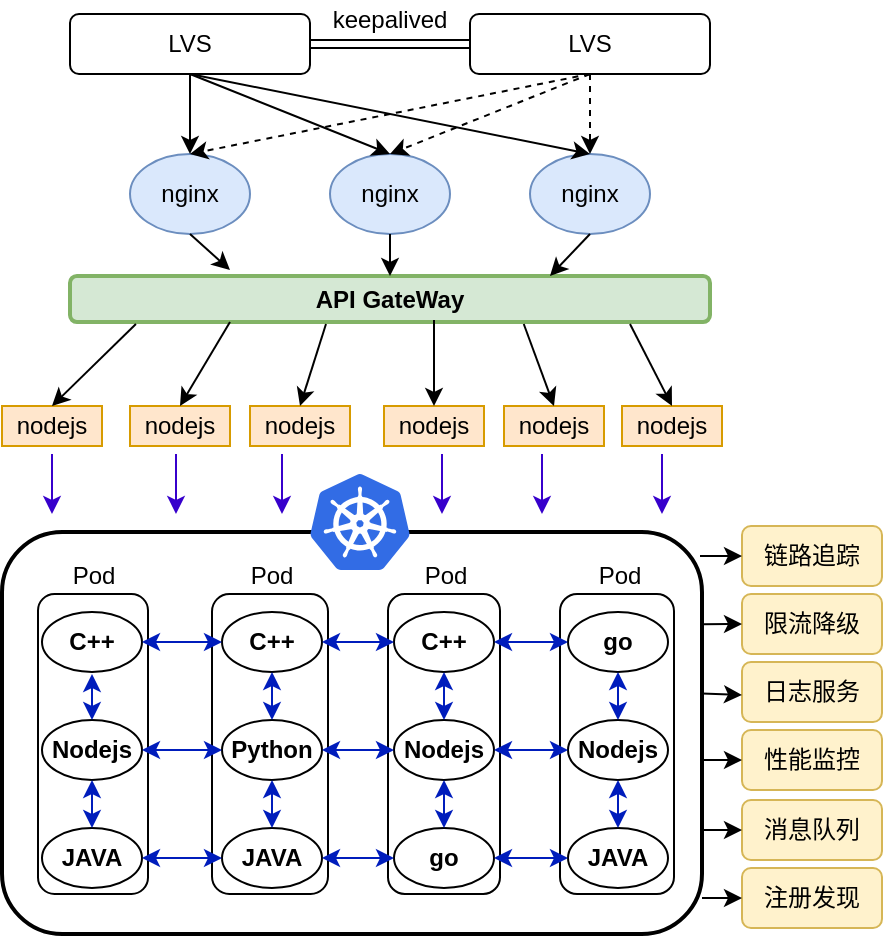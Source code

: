 <mxfile version="14.7.6" type="github">
  <diagram id="G6n_RN8hPcjFfGTwde5l" name="第 1 页">
    <mxGraphModel dx="1422" dy="762" grid="1" gridSize="10" guides="1" tooltips="1" connect="1" arrows="1" fold="1" page="1" pageScale="1" pageWidth="827" pageHeight="1169" math="0" shadow="0">
      <root>
        <mxCell id="0" />
        <mxCell id="1" parent="0" />
        <mxCell id="Mq0KSwzrodGalVTR2X-r-3" style="edgeStyle=orthogonalEdgeStyle;shape=link;rounded=0;orthogonalLoop=1;jettySize=auto;html=1;exitX=1;exitY=0.5;exitDx=0;exitDy=0;entryX=0;entryY=0.5;entryDx=0;entryDy=0;" edge="1" parent="1" source="Mq0KSwzrodGalVTR2X-r-1" target="Mq0KSwzrodGalVTR2X-r-2">
          <mxGeometry relative="1" as="geometry" />
        </mxCell>
        <mxCell id="Mq0KSwzrodGalVTR2X-r-1" value="LVS" style="rounded=1;whiteSpace=wrap;html=1;" vertex="1" parent="1">
          <mxGeometry x="194" y="90" width="120" height="30" as="geometry" />
        </mxCell>
        <mxCell id="Mq0KSwzrodGalVTR2X-r-2" value="LVS" style="rounded=1;whiteSpace=wrap;html=1;" vertex="1" parent="1">
          <mxGeometry x="394" y="90" width="120" height="30" as="geometry" />
        </mxCell>
        <mxCell id="Mq0KSwzrodGalVTR2X-r-4" value="keepalived" style="text;html=1;strokeColor=none;fillColor=none;align=center;verticalAlign=middle;whiteSpace=wrap;rounded=0;" vertex="1" parent="1">
          <mxGeometry x="334" y="83" width="40" height="20" as="geometry" />
        </mxCell>
        <mxCell id="Mq0KSwzrodGalVTR2X-r-5" value="nginx" style="ellipse;whiteSpace=wrap;html=1;fillColor=#dae8fc;strokeColor=#6c8ebf;" vertex="1" parent="1">
          <mxGeometry x="224" y="160" width="60" height="40" as="geometry" />
        </mxCell>
        <mxCell id="Mq0KSwzrodGalVTR2X-r-6" value="nginx" style="ellipse;whiteSpace=wrap;html=1;fillColor=#dae8fc;strokeColor=#6c8ebf;" vertex="1" parent="1">
          <mxGeometry x="324" y="160" width="60" height="40" as="geometry" />
        </mxCell>
        <mxCell id="Mq0KSwzrodGalVTR2X-r-7" value="nginx" style="ellipse;whiteSpace=wrap;html=1;fillColor=#dae8fc;strokeColor=#6c8ebf;" vertex="1" parent="1">
          <mxGeometry x="424" y="160" width="60" height="40" as="geometry" />
        </mxCell>
        <mxCell id="Mq0KSwzrodGalVTR2X-r-8" value="nodejs" style="rounded=0;whiteSpace=wrap;html=1;fillColor=#ffe6cc;strokeColor=#d79b00;" vertex="1" parent="1">
          <mxGeometry x="160" y="286" width="50" height="20" as="geometry" />
        </mxCell>
        <mxCell id="Mq0KSwzrodGalVTR2X-r-11" value="nodejs" style="rounded=0;whiteSpace=wrap;html=1;fillColor=#ffe6cc;strokeColor=#d79b00;" vertex="1" parent="1">
          <mxGeometry x="224" y="286" width="50" height="20" as="geometry" />
        </mxCell>
        <mxCell id="Mq0KSwzrodGalVTR2X-r-12" value="nodejs" style="rounded=0;whiteSpace=wrap;html=1;fillColor=#ffe6cc;strokeColor=#d79b00;" vertex="1" parent="1">
          <mxGeometry x="284" y="286" width="50" height="20" as="geometry" />
        </mxCell>
        <mxCell id="Mq0KSwzrodGalVTR2X-r-13" value="nodejs" style="rounded=0;whiteSpace=wrap;html=1;fillColor=#ffe6cc;strokeColor=#d79b00;" vertex="1" parent="1">
          <mxGeometry x="351" y="286" width="50" height="20" as="geometry" />
        </mxCell>
        <mxCell id="Mq0KSwzrodGalVTR2X-r-14" value="nodejs" style="rounded=0;whiteSpace=wrap;html=1;fillColor=#ffe6cc;strokeColor=#d79b00;" vertex="1" parent="1">
          <mxGeometry x="411" y="286" width="50" height="20" as="geometry" />
        </mxCell>
        <mxCell id="Mq0KSwzrodGalVTR2X-r-15" value="nodejs" style="rounded=0;whiteSpace=wrap;html=1;fillColor=#ffe6cc;strokeColor=#d79b00;" vertex="1" parent="1">
          <mxGeometry x="470" y="286" width="50" height="20" as="geometry" />
        </mxCell>
        <mxCell id="Mq0KSwzrodGalVTR2X-r-19" value="" style="endArrow=classic;html=1;entryX=0.5;entryY=0;entryDx=0;entryDy=0;exitX=0.5;exitY=1;exitDx=0;exitDy=0;" edge="1" parent="1" source="Mq0KSwzrodGalVTR2X-r-1" target="Mq0KSwzrodGalVTR2X-r-5">
          <mxGeometry width="50" height="50" relative="1" as="geometry">
            <mxPoint x="154" y="170" as="sourcePoint" />
            <mxPoint x="204" y="120" as="targetPoint" />
          </mxGeometry>
        </mxCell>
        <mxCell id="Mq0KSwzrodGalVTR2X-r-20" value="" style="endArrow=classic;html=1;entryX=0.5;entryY=0;entryDx=0;entryDy=0;exitX=0.5;exitY=1;exitDx=0;exitDy=0;" edge="1" parent="1" source="Mq0KSwzrodGalVTR2X-r-1" target="Mq0KSwzrodGalVTR2X-r-6">
          <mxGeometry width="50" height="50" relative="1" as="geometry">
            <mxPoint x="294" y="130" as="sourcePoint" />
            <mxPoint x="244" y="160" as="targetPoint" />
          </mxGeometry>
        </mxCell>
        <mxCell id="Mq0KSwzrodGalVTR2X-r-25" value="" style="endArrow=classic;html=1;entryX=0.5;entryY=0;entryDx=0;entryDy=0;" edge="1" parent="1" target="Mq0KSwzrodGalVTR2X-r-7">
          <mxGeometry width="50" height="50" relative="1" as="geometry">
            <mxPoint x="254" y="120" as="sourcePoint" />
            <mxPoint x="394" y="370" as="targetPoint" />
          </mxGeometry>
        </mxCell>
        <mxCell id="Mq0KSwzrodGalVTR2X-r-26" value="" style="endArrow=classic;html=1;exitX=0.5;exitY=1;exitDx=0;exitDy=0;dashed=1;" edge="1" parent="1" source="Mq0KSwzrodGalVTR2X-r-2">
          <mxGeometry width="50" height="50" relative="1" as="geometry">
            <mxPoint x="344" y="420" as="sourcePoint" />
            <mxPoint x="454" y="160" as="targetPoint" />
          </mxGeometry>
        </mxCell>
        <mxCell id="Mq0KSwzrodGalVTR2X-r-28" value="" style="endArrow=classic;html=1;dashed=1;" edge="1" parent="1">
          <mxGeometry width="50" height="50" relative="1" as="geometry">
            <mxPoint x="454" y="120" as="sourcePoint" />
            <mxPoint x="354" y="160" as="targetPoint" />
          </mxGeometry>
        </mxCell>
        <mxCell id="Mq0KSwzrodGalVTR2X-r-29" value="" style="endArrow=classic;html=1;exitX=0.5;exitY=1;exitDx=0;exitDy=0;dashed=1;" edge="1" parent="1" source="Mq0KSwzrodGalVTR2X-r-2">
          <mxGeometry width="50" height="50" relative="1" as="geometry">
            <mxPoint x="134" y="200" as="sourcePoint" />
            <mxPoint x="254" y="160" as="targetPoint" />
          </mxGeometry>
        </mxCell>
        <mxCell id="Mq0KSwzrodGalVTR2X-r-41" value="" style="rounded=1;whiteSpace=wrap;html=1;strokeWidth=2;" vertex="1" parent="1">
          <mxGeometry x="160" y="349" width="350" height="201" as="geometry" />
        </mxCell>
        <mxCell id="Mq0KSwzrodGalVTR2X-r-42" value="" style="aspect=fixed;html=1;points=[];align=center;image;fontSize=12;image=img/lib/mscae/Kubernetes.svg;" vertex="1" parent="1">
          <mxGeometry x="314" y="320" width="50" height="48" as="geometry" />
        </mxCell>
        <mxCell id="Mq0KSwzrodGalVTR2X-r-43" value="链路追踪" style="rounded=1;whiteSpace=wrap;html=1;fillColor=#fff2cc;strokeColor=#d6b656;" vertex="1" parent="1">
          <mxGeometry x="530" y="346" width="70" height="30" as="geometry" />
        </mxCell>
        <mxCell id="Mq0KSwzrodGalVTR2X-r-44" value="限流降级" style="rounded=1;whiteSpace=wrap;html=1;fillColor=#fff2cc;strokeColor=#d6b656;" vertex="1" parent="1">
          <mxGeometry x="530" y="380" width="70" height="30" as="geometry" />
        </mxCell>
        <mxCell id="Mq0KSwzrodGalVTR2X-r-45" value="日志服务" style="rounded=1;whiteSpace=wrap;html=1;fillColor=#fff2cc;strokeColor=#d6b656;" vertex="1" parent="1">
          <mxGeometry x="530" y="414" width="70" height="30" as="geometry" />
        </mxCell>
        <mxCell id="Mq0KSwzrodGalVTR2X-r-46" value="性能监控" style="rounded=1;whiteSpace=wrap;html=1;fillColor=#fff2cc;strokeColor=#d6b656;" vertex="1" parent="1">
          <mxGeometry x="530" y="448" width="70" height="30" as="geometry" />
        </mxCell>
        <mxCell id="Mq0KSwzrodGalVTR2X-r-47" value="消息队列" style="rounded=1;whiteSpace=wrap;html=1;fillColor=#fff2cc;strokeColor=#d6b656;" vertex="1" parent="1">
          <mxGeometry x="530" y="483" width="70" height="30" as="geometry" />
        </mxCell>
        <mxCell id="Mq0KSwzrodGalVTR2X-r-53" value="" style="rounded=1;whiteSpace=wrap;html=1;" vertex="1" parent="1">
          <mxGeometry x="178" y="380" width="55" height="150" as="geometry" />
        </mxCell>
        <mxCell id="Mq0KSwzrodGalVTR2X-r-54" value="" style="rounded=1;whiteSpace=wrap;html=1;" vertex="1" parent="1">
          <mxGeometry x="265" y="380" width="58" height="150" as="geometry" />
        </mxCell>
        <mxCell id="Mq0KSwzrodGalVTR2X-r-55" value="" style="rounded=1;whiteSpace=wrap;html=1;" vertex="1" parent="1">
          <mxGeometry x="353" y="380" width="56" height="150" as="geometry" />
        </mxCell>
        <mxCell id="Mq0KSwzrodGalVTR2X-r-56" value="" style="rounded=1;whiteSpace=wrap;html=1;" vertex="1" parent="1">
          <mxGeometry x="439" y="380" width="57" height="150" as="geometry" />
        </mxCell>
        <mxCell id="Mq0KSwzrodGalVTR2X-r-57" value="Pod" style="text;html=1;strokeColor=none;fillColor=none;align=center;verticalAlign=middle;whiteSpace=wrap;rounded=0;" vertex="1" parent="1">
          <mxGeometry x="186" y="361" width="40" height="20" as="geometry" />
        </mxCell>
        <mxCell id="Mq0KSwzrodGalVTR2X-r-58" value="Pod" style="text;html=1;strokeColor=none;fillColor=none;align=center;verticalAlign=middle;whiteSpace=wrap;rounded=0;" vertex="1" parent="1">
          <mxGeometry x="275" y="361" width="40" height="20" as="geometry" />
        </mxCell>
        <mxCell id="Mq0KSwzrodGalVTR2X-r-59" value="Pod" style="text;html=1;strokeColor=none;fillColor=none;align=center;verticalAlign=middle;whiteSpace=wrap;rounded=0;" vertex="1" parent="1">
          <mxGeometry x="362" y="361" width="40" height="20" as="geometry" />
        </mxCell>
        <mxCell id="Mq0KSwzrodGalVTR2X-r-60" value="Pod" style="text;html=1;strokeColor=none;fillColor=none;align=center;verticalAlign=middle;whiteSpace=wrap;rounded=0;" vertex="1" parent="1">
          <mxGeometry x="449" y="361" width="40" height="20" as="geometry" />
        </mxCell>
        <mxCell id="Mq0KSwzrodGalVTR2X-r-61" value="C++" style="ellipse;whiteSpace=wrap;html=1;fontStyle=1" vertex="1" parent="1">
          <mxGeometry x="180" y="389" width="50" height="30" as="geometry" />
        </mxCell>
        <mxCell id="Mq0KSwzrodGalVTR2X-r-64" value="Nodejs" style="ellipse;whiteSpace=wrap;html=1;fontStyle=1" vertex="1" parent="1">
          <mxGeometry x="180" y="443" width="50" height="30" as="geometry" />
        </mxCell>
        <mxCell id="Mq0KSwzrodGalVTR2X-r-65" value="JAVA" style="ellipse;whiteSpace=wrap;html=1;fontStyle=1" vertex="1" parent="1">
          <mxGeometry x="180" y="497" width="50" height="30" as="geometry" />
        </mxCell>
        <mxCell id="Mq0KSwzrodGalVTR2X-r-66" value="Python" style="ellipse;whiteSpace=wrap;html=1;fontStyle=1" vertex="1" parent="1">
          <mxGeometry x="270" y="443" width="50" height="30" as="geometry" />
        </mxCell>
        <mxCell id="Mq0KSwzrodGalVTR2X-r-67" value="C++" style="ellipse;whiteSpace=wrap;html=1;fontStyle=1" vertex="1" parent="1">
          <mxGeometry x="270" y="389" width="50" height="30" as="geometry" />
        </mxCell>
        <mxCell id="Mq0KSwzrodGalVTR2X-r-68" value="JAVA" style="ellipse;whiteSpace=wrap;html=1;fontStyle=1" vertex="1" parent="1">
          <mxGeometry x="270" y="497" width="50" height="30" as="geometry" />
        </mxCell>
        <mxCell id="Mq0KSwzrodGalVTR2X-r-69" value="Nodejs" style="ellipse;whiteSpace=wrap;html=1;fontStyle=1" vertex="1" parent="1">
          <mxGeometry x="356" y="443" width="50" height="30" as="geometry" />
        </mxCell>
        <mxCell id="Mq0KSwzrodGalVTR2X-r-70" value="C++" style="ellipse;whiteSpace=wrap;html=1;fontStyle=1" vertex="1" parent="1">
          <mxGeometry x="356" y="389" width="50" height="30" as="geometry" />
        </mxCell>
        <mxCell id="Mq0KSwzrodGalVTR2X-r-71" value="go" style="ellipse;whiteSpace=wrap;html=1;fontStyle=1" vertex="1" parent="1">
          <mxGeometry x="356" y="497" width="50" height="30" as="geometry" />
        </mxCell>
        <mxCell id="Mq0KSwzrodGalVTR2X-r-72" value="Nodejs" style="ellipse;whiteSpace=wrap;html=1;fontStyle=1" vertex="1" parent="1">
          <mxGeometry x="443" y="443" width="50" height="30" as="geometry" />
        </mxCell>
        <mxCell id="Mq0KSwzrodGalVTR2X-r-73" value="go" style="ellipse;whiteSpace=wrap;html=1;fontStyle=1" vertex="1" parent="1">
          <mxGeometry x="443" y="389" width="50" height="30" as="geometry" />
        </mxCell>
        <mxCell id="Mq0KSwzrodGalVTR2X-r-74" value="JAVA" style="ellipse;whiteSpace=wrap;html=1;fontStyle=1" vertex="1" parent="1">
          <mxGeometry x="443" y="497" width="50" height="30" as="geometry" />
        </mxCell>
        <mxCell id="Mq0KSwzrodGalVTR2X-r-75" value="&lt;b&gt;API GateWay&lt;/b&gt;" style="rounded=1;whiteSpace=wrap;html=1;strokeWidth=2;fillColor=#d5e8d4;strokeColor=#82b366;" vertex="1" parent="1">
          <mxGeometry x="194" y="221" width="320" height="23" as="geometry" />
        </mxCell>
        <mxCell id="Mq0KSwzrodGalVTR2X-r-76" value="" style="endArrow=classic;html=1;exitX=0.5;exitY=1;exitDx=0;exitDy=0;" edge="1" parent="1" source="Mq0KSwzrodGalVTR2X-r-5">
          <mxGeometry width="50" height="50" relative="1" as="geometry">
            <mxPoint x="94" y="220" as="sourcePoint" />
            <mxPoint x="274" y="218" as="targetPoint" />
          </mxGeometry>
        </mxCell>
        <mxCell id="Mq0KSwzrodGalVTR2X-r-77" value="" style="endArrow=classic;html=1;entryX=0.5;entryY=0;entryDx=0;entryDy=0;exitX=0.5;exitY=1;exitDx=0;exitDy=0;" edge="1" parent="1" source="Mq0KSwzrodGalVTR2X-r-6" target="Mq0KSwzrodGalVTR2X-r-75">
          <mxGeometry width="50" height="50" relative="1" as="geometry">
            <mxPoint x="44" y="300" as="sourcePoint" />
            <mxPoint x="94" y="250" as="targetPoint" />
          </mxGeometry>
        </mxCell>
        <mxCell id="Mq0KSwzrodGalVTR2X-r-78" value="" style="endArrow=classic;html=1;entryX=0.75;entryY=0;entryDx=0;entryDy=0;exitX=0.5;exitY=1;exitDx=0;exitDy=0;" edge="1" parent="1" source="Mq0KSwzrodGalVTR2X-r-7" target="Mq0KSwzrodGalVTR2X-r-75">
          <mxGeometry width="50" height="50" relative="1" as="geometry">
            <mxPoint x="94" y="260" as="sourcePoint" />
            <mxPoint x="144" y="210" as="targetPoint" />
          </mxGeometry>
        </mxCell>
        <mxCell id="Mq0KSwzrodGalVTR2X-r-79" value="" style="endArrow=classic;html=1;exitX=0.103;exitY=1.043;exitDx=0;exitDy=0;exitPerimeter=0;entryX=0.5;entryY=0;entryDx=0;entryDy=0;" edge="1" parent="1" source="Mq0KSwzrodGalVTR2X-r-75" target="Mq0KSwzrodGalVTR2X-r-8">
          <mxGeometry width="50" height="50" relative="1" as="geometry">
            <mxPoint x="54" y="420" as="sourcePoint" />
            <mxPoint x="104" y="370" as="targetPoint" />
          </mxGeometry>
        </mxCell>
        <mxCell id="Mq0KSwzrodGalVTR2X-r-80" value="" style="endArrow=classic;html=1;entryX=0.5;entryY=0;entryDx=0;entryDy=0;exitX=0.25;exitY=1;exitDx=0;exitDy=0;" edge="1" parent="1" source="Mq0KSwzrodGalVTR2X-r-75" target="Mq0KSwzrodGalVTR2X-r-11">
          <mxGeometry width="50" height="50" relative="1" as="geometry">
            <mxPoint x="14" y="420" as="sourcePoint" />
            <mxPoint x="64" y="370" as="targetPoint" />
          </mxGeometry>
        </mxCell>
        <mxCell id="Mq0KSwzrodGalVTR2X-r-81" value="" style="endArrow=classic;html=1;entryX=0.5;entryY=0;entryDx=0;entryDy=0;exitX=0.4;exitY=1.043;exitDx=0;exitDy=0;exitPerimeter=0;" edge="1" parent="1" source="Mq0KSwzrodGalVTR2X-r-75" target="Mq0KSwzrodGalVTR2X-r-12">
          <mxGeometry width="50" height="50" relative="1" as="geometry">
            <mxPoint x="314" y="240" as="sourcePoint" />
            <mxPoint x="94" y="340" as="targetPoint" />
          </mxGeometry>
        </mxCell>
        <mxCell id="Mq0KSwzrodGalVTR2X-r-82" value="" style="endArrow=classic;html=1;exitX=0.875;exitY=1.043;exitDx=0;exitDy=0;exitPerimeter=0;entryX=0.5;entryY=0;entryDx=0;entryDy=0;" edge="1" parent="1" source="Mq0KSwzrodGalVTR2X-r-75" target="Mq0KSwzrodGalVTR2X-r-15">
          <mxGeometry width="50" height="50" relative="1" as="geometry">
            <mxPoint x="574" y="350" as="sourcePoint" />
            <mxPoint x="624" y="300" as="targetPoint" />
          </mxGeometry>
        </mxCell>
        <mxCell id="Mq0KSwzrodGalVTR2X-r-83" value="" style="endArrow=classic;html=1;entryX=0.5;entryY=0;entryDx=0;entryDy=0;exitX=0.709;exitY=1.043;exitDx=0;exitDy=0;exitPerimeter=0;" edge="1" parent="1" source="Mq0KSwzrodGalVTR2X-r-75" target="Mq0KSwzrodGalVTR2X-r-14">
          <mxGeometry width="50" height="50" relative="1" as="geometry">
            <mxPoint x="34" y="380" as="sourcePoint" />
            <mxPoint x="84" y="330" as="targetPoint" />
          </mxGeometry>
        </mxCell>
        <mxCell id="Mq0KSwzrodGalVTR2X-r-84" value="" style="endArrow=classic;html=1;entryX=0.5;entryY=0;entryDx=0;entryDy=0;" edge="1" parent="1" target="Mq0KSwzrodGalVTR2X-r-13">
          <mxGeometry width="50" height="50" relative="1" as="geometry">
            <mxPoint x="376" y="243" as="sourcePoint" />
            <mxPoint x="369" y="280" as="targetPoint" />
          </mxGeometry>
        </mxCell>
        <mxCell id="Mq0KSwzrodGalVTR2X-r-88" value="" style="endArrow=classic;html=1;fillColor=#6a00ff;strokeColor=#3700CC;" edge="1" parent="1">
          <mxGeometry width="50" height="50" relative="1" as="geometry">
            <mxPoint x="185" y="310" as="sourcePoint" />
            <mxPoint x="185" y="340" as="targetPoint" />
          </mxGeometry>
        </mxCell>
        <mxCell id="Mq0KSwzrodGalVTR2X-r-89" value="" style="endArrow=classic;html=1;fillColor=#6a00ff;strokeColor=#3700CC;" edge="1" parent="1">
          <mxGeometry width="50" height="50" relative="1" as="geometry">
            <mxPoint x="247" y="310" as="sourcePoint" />
            <mxPoint x="247" y="340" as="targetPoint" />
          </mxGeometry>
        </mxCell>
        <mxCell id="Mq0KSwzrodGalVTR2X-r-90" value="" style="endArrow=classic;html=1;fillColor=#6a00ff;strokeColor=#3700CC;" edge="1" parent="1">
          <mxGeometry width="50" height="50" relative="1" as="geometry">
            <mxPoint x="300" y="310" as="sourcePoint" />
            <mxPoint x="300" y="340" as="targetPoint" />
          </mxGeometry>
        </mxCell>
        <mxCell id="Mq0KSwzrodGalVTR2X-r-91" value="" style="endArrow=classic;html=1;fillColor=#6a00ff;strokeColor=#3700CC;" edge="1" parent="1">
          <mxGeometry width="50" height="50" relative="1" as="geometry">
            <mxPoint x="380" y="310" as="sourcePoint" />
            <mxPoint x="380" y="340" as="targetPoint" />
          </mxGeometry>
        </mxCell>
        <mxCell id="Mq0KSwzrodGalVTR2X-r-92" value="" style="endArrow=classic;html=1;fillColor=#6a00ff;strokeColor=#3700CC;" edge="1" parent="1">
          <mxGeometry width="50" height="50" relative="1" as="geometry">
            <mxPoint x="430" y="310" as="sourcePoint" />
            <mxPoint x="430" y="340" as="targetPoint" />
          </mxGeometry>
        </mxCell>
        <mxCell id="Mq0KSwzrodGalVTR2X-r-94" value="" style="endArrow=classic;html=1;fillColor=#6a00ff;strokeColor=#3700CC;" edge="1" parent="1">
          <mxGeometry width="50" height="50" relative="1" as="geometry">
            <mxPoint x="490" y="310" as="sourcePoint" />
            <mxPoint x="490" y="340" as="targetPoint" />
          </mxGeometry>
        </mxCell>
        <mxCell id="Mq0KSwzrodGalVTR2X-r-95" value="" style="endArrow=classic;html=1;entryX=0;entryY=0.5;entryDx=0;entryDy=0;" edge="1" parent="1" target="Mq0KSwzrodGalVTR2X-r-43">
          <mxGeometry width="50" height="50" relative="1" as="geometry">
            <mxPoint x="509" y="361" as="sourcePoint" />
            <mxPoint x="560" y="617" as="targetPoint" />
          </mxGeometry>
        </mxCell>
        <mxCell id="Mq0KSwzrodGalVTR2X-r-96" value="" style="endArrow=classic;html=1;entryX=0;entryY=0.5;entryDx=0;entryDy=0;exitX=1;exitY=0.304;exitDx=0;exitDy=0;exitPerimeter=0;" edge="1" parent="1" target="Mq0KSwzrodGalVTR2X-r-44">
          <mxGeometry width="50" height="50" relative="1" as="geometry">
            <mxPoint x="510" y="395.064" as="sourcePoint" />
            <mxPoint x="530" y="637" as="targetPoint" />
          </mxGeometry>
        </mxCell>
        <mxCell id="Mq0KSwzrodGalVTR2X-r-97" value="" style="endArrow=classic;html=1;entryX=0;entryY=0.75;entryDx=0;entryDy=0;" edge="1" parent="1">
          <mxGeometry width="50" height="50" relative="1" as="geometry">
            <mxPoint x="510" y="429.731" as="sourcePoint" />
            <mxPoint x="530" y="430.5" as="targetPoint" />
          </mxGeometry>
        </mxCell>
        <mxCell id="Mq0KSwzrodGalVTR2X-r-98" value="" style="endArrow=classic;html=1;entryX=0;entryY=0.5;entryDx=0;entryDy=0;" edge="1" parent="1" target="Mq0KSwzrodGalVTR2X-r-46">
          <mxGeometry width="50" height="50" relative="1" as="geometry">
            <mxPoint x="510" y="463" as="sourcePoint" />
            <mxPoint x="530" y="653" as="targetPoint" />
          </mxGeometry>
        </mxCell>
        <mxCell id="Mq0KSwzrodGalVTR2X-r-99" value="" style="endArrow=classic;html=1;entryX=0;entryY=0.5;entryDx=0;entryDy=0;" edge="1" parent="1" target="Mq0KSwzrodGalVTR2X-r-47">
          <mxGeometry width="50" height="50" relative="1" as="geometry">
            <mxPoint x="510" y="498" as="sourcePoint" />
            <mxPoint x="510" y="632" as="targetPoint" />
          </mxGeometry>
        </mxCell>
        <mxCell id="Mq0KSwzrodGalVTR2X-r-101" value="" style="endArrow=classic;startArrow=classic;html=1;exitX=1;exitY=0.5;exitDx=0;exitDy=0;entryX=0;entryY=0.5;entryDx=0;entryDy=0;fillColor=#0050ef;strokeColor=#001DBC;" edge="1" parent="1" source="Mq0KSwzrodGalVTR2X-r-61" target="Mq0KSwzrodGalVTR2X-r-67">
          <mxGeometry width="50" height="50" relative="1" as="geometry">
            <mxPoint x="120" y="460" as="sourcePoint" />
            <mxPoint x="260" y="400" as="targetPoint" />
          </mxGeometry>
        </mxCell>
        <mxCell id="Mq0KSwzrodGalVTR2X-r-102" value="" style="endArrow=classic;startArrow=classic;html=1;entryX=0;entryY=0.5;entryDx=0;entryDy=0;exitX=1;exitY=0.5;exitDx=0;exitDy=0;fillColor=#0050ef;strokeColor=#001DBC;" edge="1" parent="1" source="Mq0KSwzrodGalVTR2X-r-64" target="Mq0KSwzrodGalVTR2X-r-66">
          <mxGeometry width="50" height="50" relative="1" as="geometry">
            <mxPoint x="240" y="464" as="sourcePoint" />
            <mxPoint x="60" y="474" as="targetPoint" />
          </mxGeometry>
        </mxCell>
        <mxCell id="Mq0KSwzrodGalVTR2X-r-103" value="" style="endArrow=classic;startArrow=classic;html=1;entryX=0;entryY=0.5;entryDx=0;entryDy=0;exitX=1;exitY=0.5;exitDx=0;exitDy=0;fillColor=#0050ef;strokeColor=#001DBC;" edge="1" parent="1" source="Mq0KSwzrodGalVTR2X-r-65" target="Mq0KSwzrodGalVTR2X-r-68">
          <mxGeometry width="50" height="50" relative="1" as="geometry">
            <mxPoint x="130" y="589" as="sourcePoint" />
            <mxPoint x="180" y="539" as="targetPoint" />
          </mxGeometry>
        </mxCell>
        <mxCell id="Mq0KSwzrodGalVTR2X-r-104" value="" style="endArrow=classic;startArrow=classic;html=1;entryX=0;entryY=0.5;entryDx=0;entryDy=0;exitX=1;exitY=0.5;exitDx=0;exitDy=0;fillColor=#0050ef;strokeColor=#001DBC;" edge="1" parent="1" source="Mq0KSwzrodGalVTR2X-r-67" target="Mq0KSwzrodGalVTR2X-r-70">
          <mxGeometry width="50" height="50" relative="1" as="geometry">
            <mxPoint x="320" y="660" as="sourcePoint" />
            <mxPoint x="370" y="610" as="targetPoint" />
          </mxGeometry>
        </mxCell>
        <mxCell id="Mq0KSwzrodGalVTR2X-r-105" value="" style="endArrow=classic;startArrow=classic;html=1;entryX=0;entryY=0.5;entryDx=0;entryDy=0;exitX=1;exitY=0.5;exitDx=0;exitDy=0;fillColor=#0050ef;strokeColor=#001DBC;" edge="1" parent="1" source="Mq0KSwzrodGalVTR2X-r-66" target="Mq0KSwzrodGalVTR2X-r-69">
          <mxGeometry width="50" height="50" relative="1" as="geometry">
            <mxPoint x="300" y="654" as="sourcePoint" />
            <mxPoint x="350" y="604" as="targetPoint" />
          </mxGeometry>
        </mxCell>
        <mxCell id="Mq0KSwzrodGalVTR2X-r-106" value="" style="endArrow=classic;startArrow=classic;html=1;entryX=0;entryY=0.5;entryDx=0;entryDy=0;exitX=1;exitY=0.5;exitDx=0;exitDy=0;fillColor=#0050ef;strokeColor=#001DBC;" edge="1" parent="1" source="Mq0KSwzrodGalVTR2X-r-68" target="Mq0KSwzrodGalVTR2X-r-71">
          <mxGeometry width="50" height="50" relative="1" as="geometry">
            <mxPoint x="260" y="709" as="sourcePoint" />
            <mxPoint x="310" y="659" as="targetPoint" />
          </mxGeometry>
        </mxCell>
        <mxCell id="Mq0KSwzrodGalVTR2X-r-107" value="" style="endArrow=classic;startArrow=classic;html=1;entryX=0;entryY=0.5;entryDx=0;entryDy=0;exitX=1;exitY=0.5;exitDx=0;exitDy=0;fillColor=#0050ef;strokeColor=#001DBC;" edge="1" parent="1" source="Mq0KSwzrodGalVTR2X-r-70">
          <mxGeometry width="50" height="50" relative="1" as="geometry">
            <mxPoint x="410" y="630" as="sourcePoint" />
            <mxPoint x="443" y="404" as="targetPoint" />
          </mxGeometry>
        </mxCell>
        <mxCell id="Mq0KSwzrodGalVTR2X-r-108" value="" style="endArrow=classic;startArrow=classic;html=1;entryX=0;entryY=0.5;entryDx=0;entryDy=0;exitX=1;exitY=0.5;exitDx=0;exitDy=0;fillColor=#0050ef;strokeColor=#001DBC;" edge="1" parent="1" source="Mq0KSwzrodGalVTR2X-r-69">
          <mxGeometry width="50" height="50" relative="1" as="geometry">
            <mxPoint x="400" y="454" as="sourcePoint" />
            <mxPoint x="443" y="458" as="targetPoint" />
          </mxGeometry>
        </mxCell>
        <mxCell id="Mq0KSwzrodGalVTR2X-r-109" value="" style="endArrow=classic;startArrow=classic;html=1;entryX=0;entryY=0.5;entryDx=0;entryDy=0;exitX=1;exitY=0.5;exitDx=0;exitDy=0;fillColor=#0050ef;strokeColor=#001DBC;" edge="1" parent="1" source="Mq0KSwzrodGalVTR2X-r-71">
          <mxGeometry width="50" height="50" relative="1" as="geometry">
            <mxPoint x="300" y="729" as="sourcePoint" />
            <mxPoint x="443" y="512" as="targetPoint" />
          </mxGeometry>
        </mxCell>
        <mxCell id="Mq0KSwzrodGalVTR2X-r-111" value="" style="endArrow=classic;startArrow=classic;html=1;exitX=0.5;exitY=0;exitDx=0;exitDy=0;fillColor=#0050ef;strokeColor=#001DBC;" edge="1" parent="1" source="Mq0KSwzrodGalVTR2X-r-64">
          <mxGeometry width="50" height="50" relative="1" as="geometry">
            <mxPoint x="-40" y="493" as="sourcePoint" />
            <mxPoint x="205" y="420" as="targetPoint" />
          </mxGeometry>
        </mxCell>
        <mxCell id="Mq0KSwzrodGalVTR2X-r-113" value="" style="endArrow=classic;startArrow=classic;html=1;entryX=0.5;entryY=1;entryDx=0;entryDy=0;exitX=0.5;exitY=0;exitDx=0;exitDy=0;fillColor=#0050ef;strokeColor=#001DBC;" edge="1" parent="1" source="Mq0KSwzrodGalVTR2X-r-69" target="Mq0KSwzrodGalVTR2X-r-70">
          <mxGeometry width="50" height="50" relative="1" as="geometry">
            <mxPoint x="146" y="550" as="sourcePoint" />
            <mxPoint x="196" y="500" as="targetPoint" />
          </mxGeometry>
        </mxCell>
        <mxCell id="Mq0KSwzrodGalVTR2X-r-114" value="" style="endArrow=classic;startArrow=classic;html=1;entryX=0.5;entryY=1;entryDx=0;entryDy=0;exitX=0.5;exitY=0;exitDx=0;exitDy=0;fillColor=#0050ef;strokeColor=#001DBC;" edge="1" parent="1" source="Mq0KSwzrodGalVTR2X-r-72" target="Mq0KSwzrodGalVTR2X-r-73">
          <mxGeometry width="50" height="50" relative="1" as="geometry">
            <mxPoint x="73" y="620" as="sourcePoint" />
            <mxPoint x="123" y="570" as="targetPoint" />
          </mxGeometry>
        </mxCell>
        <mxCell id="Mq0KSwzrodGalVTR2X-r-115" value="" style="endArrow=classic;startArrow=classic;html=1;entryX=0.5;entryY=1;entryDx=0;entryDy=0;exitX=0.5;exitY=0;exitDx=0;exitDy=0;fillColor=#0050ef;strokeColor=#001DBC;" edge="1" parent="1" source="Mq0KSwzrodGalVTR2X-r-65" target="Mq0KSwzrodGalVTR2X-r-64">
          <mxGeometry width="50" height="50" relative="1" as="geometry">
            <mxPoint x="100" y="700" as="sourcePoint" />
            <mxPoint x="150" y="650" as="targetPoint" />
          </mxGeometry>
        </mxCell>
        <mxCell id="Mq0KSwzrodGalVTR2X-r-116" value="" style="endArrow=classic;startArrow=classic;html=1;entryX=0.5;entryY=1;entryDx=0;entryDy=0;exitX=0.5;exitY=0;exitDx=0;exitDy=0;fillColor=#0050ef;strokeColor=#001DBC;" edge="1" parent="1" source="Mq0KSwzrodGalVTR2X-r-68" target="Mq0KSwzrodGalVTR2X-r-66">
          <mxGeometry width="50" height="50" relative="1" as="geometry">
            <mxPoint x="210" y="740" as="sourcePoint" />
            <mxPoint x="260" y="690" as="targetPoint" />
          </mxGeometry>
        </mxCell>
        <mxCell id="Mq0KSwzrodGalVTR2X-r-117" value="" style="endArrow=classic;startArrow=classic;html=1;entryX=0.5;entryY=1;entryDx=0;entryDy=0;exitX=0.5;exitY=0;exitDx=0;exitDy=0;fillColor=#0050ef;strokeColor=#001DBC;" edge="1" parent="1" source="Mq0KSwzrodGalVTR2X-r-71" target="Mq0KSwzrodGalVTR2X-r-69">
          <mxGeometry width="50" height="50" relative="1" as="geometry">
            <mxPoint x="306" y="680" as="sourcePoint" />
            <mxPoint x="356" y="630" as="targetPoint" />
          </mxGeometry>
        </mxCell>
        <mxCell id="Mq0KSwzrodGalVTR2X-r-118" value="" style="endArrow=classic;startArrow=classic;html=1;entryX=0.5;entryY=1;entryDx=0;entryDy=0;exitX=0.5;exitY=0;exitDx=0;exitDy=0;fillColor=#0050ef;strokeColor=#001DBC;" edge="1" parent="1" source="Mq0KSwzrodGalVTR2X-r-74" target="Mq0KSwzrodGalVTR2X-r-72">
          <mxGeometry width="50" height="50" relative="1" as="geometry">
            <mxPoint x="423" y="690" as="sourcePoint" />
            <mxPoint x="473" y="640" as="targetPoint" />
          </mxGeometry>
        </mxCell>
        <mxCell id="Mq0KSwzrodGalVTR2X-r-124" value="" style="endArrow=classic;startArrow=classic;html=1;entryX=0.5;entryY=1;entryDx=0;entryDy=0;exitX=0.5;exitY=0;exitDx=0;exitDy=0;fillColor=#0050ef;strokeColor=#001DBC;" edge="1" parent="1" source="Mq0KSwzrodGalVTR2X-r-66" target="Mq0KSwzrodGalVTR2X-r-67">
          <mxGeometry width="50" height="50" relative="1" as="geometry">
            <mxPoint y="560" as="sourcePoint" />
            <mxPoint x="50" y="510" as="targetPoint" />
          </mxGeometry>
        </mxCell>
        <mxCell id="Mq0KSwzrodGalVTR2X-r-134" value="注册发现" style="rounded=1;whiteSpace=wrap;html=1;fillColor=#fff2cc;strokeColor=#d6b656;" vertex="1" parent="1">
          <mxGeometry x="530" y="517" width="70" height="30" as="geometry" />
        </mxCell>
        <mxCell id="Mq0KSwzrodGalVTR2X-r-135" value="" style="endArrow=classic;html=1;entryX=0;entryY=0.5;entryDx=0;entryDy=0;" edge="1" target="Mq0KSwzrodGalVTR2X-r-134" parent="1">
          <mxGeometry width="50" height="50" relative="1" as="geometry">
            <mxPoint x="510" y="532" as="sourcePoint" />
            <mxPoint x="510" y="666" as="targetPoint" />
          </mxGeometry>
        </mxCell>
      </root>
    </mxGraphModel>
  </diagram>
</mxfile>
